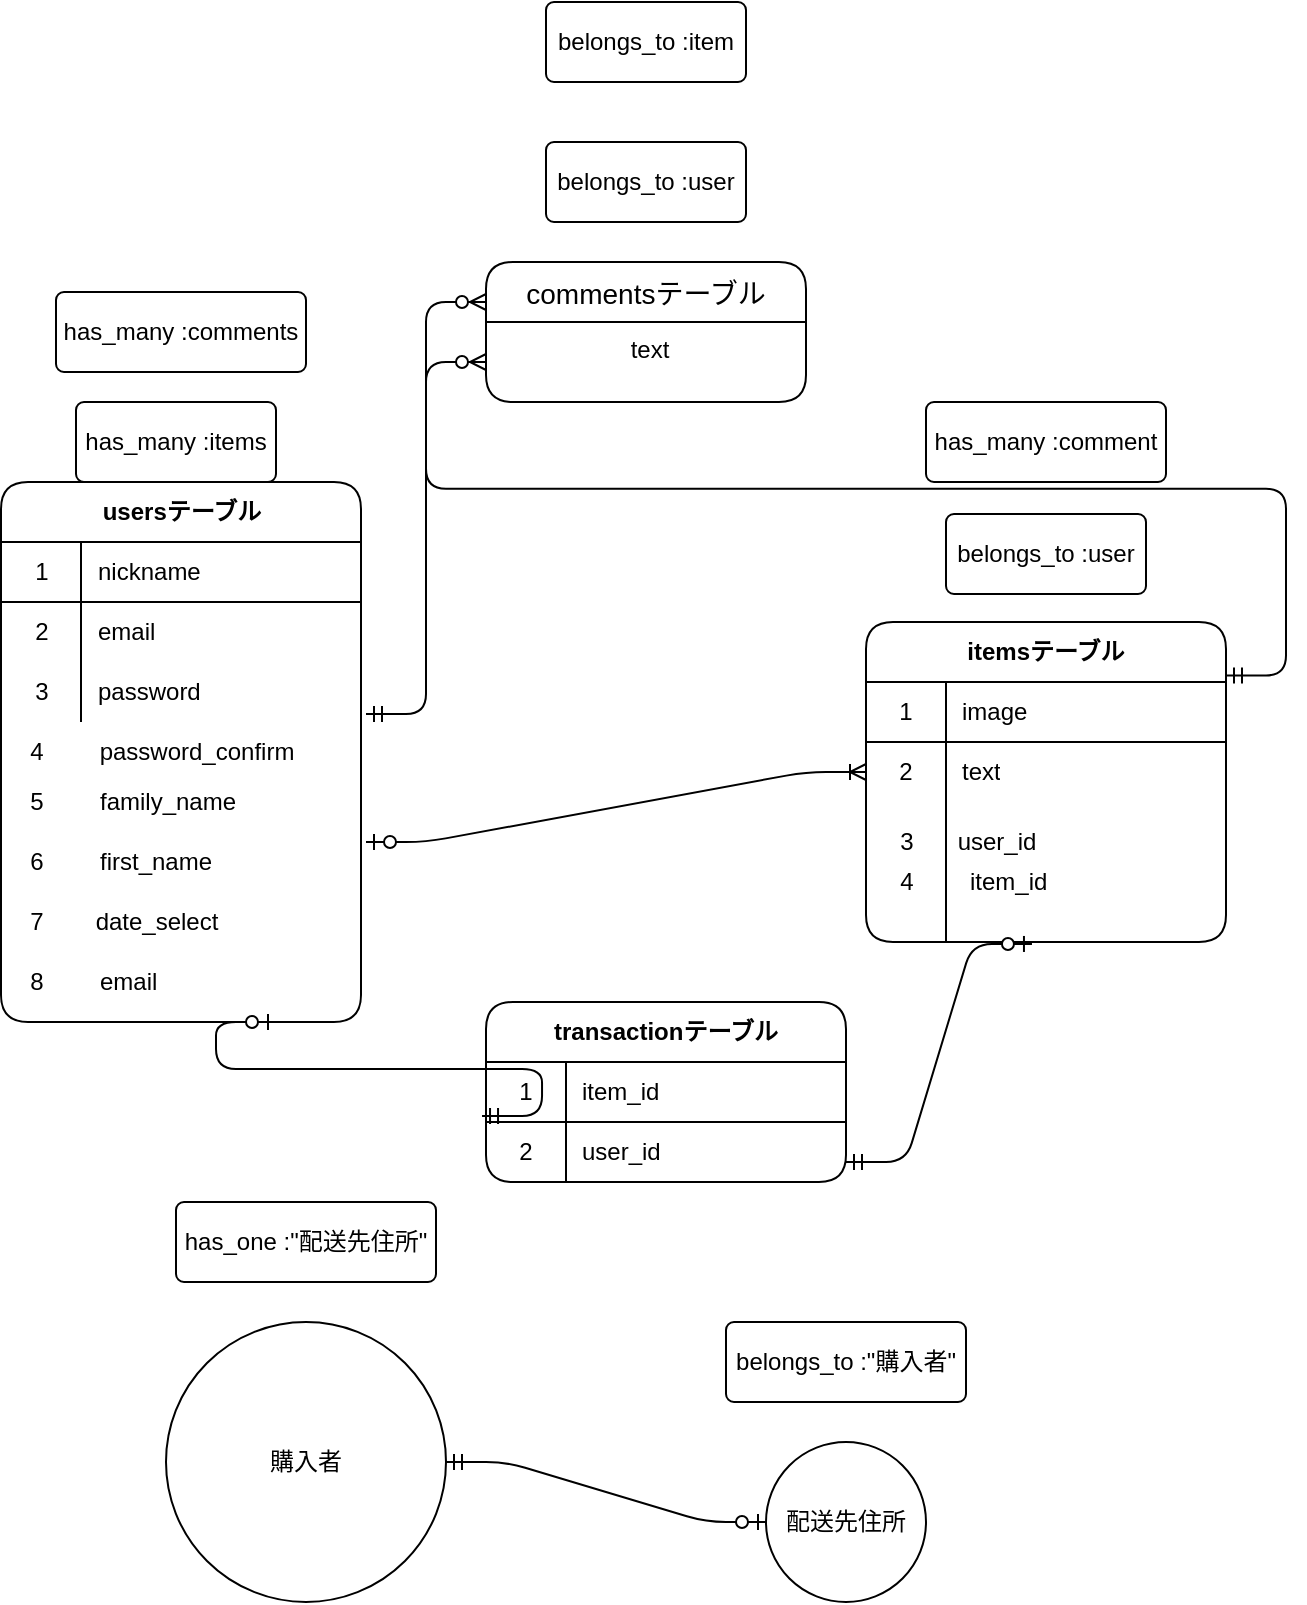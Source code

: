 <mxfile version="13.6.2" type="github">
  <diagram id="EXuSt0eIJOZb07wyCPlU" name="Entity">
    <mxGraphModel dx="946" dy="1710" grid="1" gridSize="10" guides="1" tooltips="1" connect="1" arrows="1" fold="1" page="1" pageScale="1" pageWidth="827" pageHeight="1169" math="0" shadow="0">
      <root>
        <mxCell id="vyM4Rfi-raGuhww6wqTi-0" />
        <mxCell id="vyM4Rfi-raGuhww6wqTi-1" parent="vyM4Rfi-raGuhww6wqTi-0" />
        <mxCell id="Rs22c14OHMngR-X3mQZx-34" value="購入者" style="ellipse;whiteSpace=wrap;html=1;aspect=fixed;" parent="vyM4Rfi-raGuhww6wqTi-1" vertex="1">
          <mxGeometry x="100" y="-180" width="140" height="140" as="geometry" />
        </mxCell>
        <mxCell id="Rs22c14OHMngR-X3mQZx-35" value="配送先住所" style="ellipse;whiteSpace=wrap;html=1;aspect=fixed;" parent="vyM4Rfi-raGuhww6wqTi-1" vertex="1">
          <mxGeometry x="400" y="-120" width="80" height="80" as="geometry" />
        </mxCell>
        <mxCell id="Rs22c14OHMngR-X3mQZx-38" value="" style="edgeStyle=entityRelationEdgeStyle;fontSize=12;html=1;endArrow=ERoneToMany;startArrow=ERzeroToOne;entryX=0;entryY=0.5;entryDx=0;entryDy=0;" parent="vyM4Rfi-raGuhww6wqTi-1" target="Rs22c14OHMngR-X3mQZx-24" edge="1">
          <mxGeometry width="100" height="100" relative="1" as="geometry">
            <mxPoint x="200" y="-420" as="sourcePoint" />
            <mxPoint x="300" y="-520" as="targetPoint" />
          </mxGeometry>
        </mxCell>
        <mxCell id="Rs22c14OHMngR-X3mQZx-39" value="" style="edgeStyle=entityRelationEdgeStyle;fontSize=12;html=1;endArrow=ERzeroToOne;startArrow=ERmandOne;entryX=0;entryY=0.5;entryDx=0;entryDy=0;exitX=1;exitY=0.5;exitDx=0;exitDy=0;" parent="vyM4Rfi-raGuhww6wqTi-1" target="Rs22c14OHMngR-X3mQZx-35" edge="1" source="Rs22c14OHMngR-X3mQZx-34">
          <mxGeometry width="100" height="100" relative="1" as="geometry">
            <mxPoint x="310" y="-170" as="sourcePoint" />
            <mxPoint x="446" y="-172" as="targetPoint" />
          </mxGeometry>
        </mxCell>
        <mxCell id="Rs22c14OHMngR-X3mQZx-40" value="has_one :&quot;配送先住所&quot;" style="rounded=1;arcSize=10;whiteSpace=wrap;html=1;align=center;gradientColor=#ffffff;" parent="vyM4Rfi-raGuhww6wqTi-1" vertex="1">
          <mxGeometry x="105" y="-240" width="130" height="40" as="geometry" />
        </mxCell>
        <mxCell id="Rs22c14OHMngR-X3mQZx-42" value="belongs_to :&quot;購入者&quot;" style="rounded=1;arcSize=10;whiteSpace=wrap;html=1;align=center;gradientColor=#ffffff;" parent="vyM4Rfi-raGuhww6wqTi-1" vertex="1">
          <mxGeometry x="380" y="-180" width="120" height="40" as="geometry" />
        </mxCell>
        <mxCell id="dOfYxmZrQ3oRxH4yglgs-0" value="has_many :items" style="rounded=1;arcSize=10;whiteSpace=wrap;html=1;align=center;labelBackgroundColor=#ffffff;strokeWidth=1;fillColor=none;gradientColor=#ffffff;" parent="vyM4Rfi-raGuhww6wqTi-1" vertex="1">
          <mxGeometry x="55" y="-640" width="100" height="40" as="geometry" />
        </mxCell>
        <mxCell id="dOfYxmZrQ3oRxH4yglgs-1" value="belongs_to :user" style="rounded=1;arcSize=10;whiteSpace=wrap;html=1;align=center;labelBackgroundColor=#ffffff;strokeWidth=1;fillColor=none;gradientColor=#ffffff;" parent="vyM4Rfi-raGuhww6wqTi-1" vertex="1">
          <mxGeometry x="490" y="-584" width="100" height="40" as="geometry" />
        </mxCell>
        <mxCell id="dOfYxmZrQ3oRxH4yglgs-2" value="password_confirm" style="text;html=1;align=center;verticalAlign=middle;resizable=0;points=[];autosize=1;" parent="vyM4Rfi-raGuhww6wqTi-1" vertex="1">
          <mxGeometry x="60" y="-475" width="110" height="20" as="geometry" />
        </mxCell>
        <mxCell id="dOfYxmZrQ3oRxH4yglgs-3" value="family_name" style="text;html=1;align=left;verticalAlign=middle;resizable=0;points=[];autosize=1;" parent="vyM4Rfi-raGuhww6wqTi-1" vertex="1">
          <mxGeometry x="65" y="-450" width="80" height="20" as="geometry" />
        </mxCell>
        <mxCell id="dOfYxmZrQ3oRxH4yglgs-5" value="4" style="text;html=1;align=center;verticalAlign=middle;resizable=0;points=[];autosize=1;" parent="vyM4Rfi-raGuhww6wqTi-1" vertex="1">
          <mxGeometry x="25" y="-475" width="20" height="20" as="geometry" />
        </mxCell>
        <mxCell id="dOfYxmZrQ3oRxH4yglgs-6" value="5" style="text;html=1;align=center;verticalAlign=middle;resizable=0;points=[];autosize=1;" parent="vyM4Rfi-raGuhww6wqTi-1" vertex="1">
          <mxGeometry x="25" y="-450" width="20" height="20" as="geometry" />
        </mxCell>
        <mxCell id="0TwCK8Du5CmbE8H3uAyt-26" value="commentsテーブル" style="swimlane;childLayout=stackLayout;horizontal=1;startSize=30;horizontalStack=0;rounded=1;fontSize=14;fontStyle=0;strokeWidth=1;resizeParent=0;resizeLast=1;shadow=0;dashed=0;align=center;labelBackgroundColor=#ffffff;fillColor=none;gradientColor=#ffffff;swimlaneLine=1;" parent="vyM4Rfi-raGuhww6wqTi-1" vertex="1">
          <mxGeometry x="260" y="-710" width="160" height="70" as="geometry" />
        </mxCell>
        <mxCell id="0TwCK8Du5CmbE8H3uAyt-27" value="text&#xa;" style="align=center;strokeColor=none;fillColor=none;spacingLeft=4;fontSize=12;verticalAlign=top;resizable=0;rotatable=0;part=1;" parent="0TwCK8Du5CmbE8H3uAyt-26" vertex="1">
          <mxGeometry y="30" width="160" height="40" as="geometry" />
        </mxCell>
        <mxCell id="0TwCK8Du5CmbE8H3uAyt-28" value="" style="edgeStyle=entityRelationEdgeStyle;fontSize=12;html=1;endArrow=ERzeroToMany;startArrow=ERmandOne;entryX=0;entryY=0.5;entryDx=0;entryDy=0;" parent="vyM4Rfi-raGuhww6wqTi-1" target="0TwCK8Du5CmbE8H3uAyt-27" edge="1">
          <mxGeometry width="100" height="100" relative="1" as="geometry">
            <mxPoint x="200" y="-484" as="sourcePoint" />
            <mxPoint x="300" y="-584" as="targetPoint" />
          </mxGeometry>
        </mxCell>
        <mxCell id="0TwCK8Du5CmbE8H3uAyt-31" value="" style="edgeStyle=entityRelationEdgeStyle;fontSize=12;html=1;endArrow=ERzeroToMany;startArrow=ERmandOne;exitX=1;exitY=0.167;exitDx=0;exitDy=0;exitPerimeter=0;" parent="vyM4Rfi-raGuhww6wqTi-1" source="Rs22c14OHMngR-X3mQZx-20" edge="1">
          <mxGeometry width="100" height="100" relative="1" as="geometry">
            <mxPoint x="214" y="-340" as="sourcePoint" />
            <mxPoint x="260" y="-690" as="targetPoint" />
          </mxGeometry>
        </mxCell>
        <mxCell id="0TwCK8Du5CmbE8H3uAyt-33" value="has_many :comments" style="rounded=1;arcSize=10;whiteSpace=wrap;html=1;align=center;labelBackgroundColor=#ffffff;strokeWidth=1;fillColor=none;gradientColor=#ffffff;" parent="vyM4Rfi-raGuhww6wqTi-1" vertex="1">
          <mxGeometry x="45" y="-695" width="125" height="40" as="geometry" />
        </mxCell>
        <mxCell id="0TwCK8Du5CmbE8H3uAyt-34" value="has_many :comment" style="rounded=1;arcSize=10;whiteSpace=wrap;html=1;align=center;labelBackgroundColor=#ffffff;strokeWidth=1;fillColor=none;gradientColor=#ffffff;" parent="vyM4Rfi-raGuhww6wqTi-1" vertex="1">
          <mxGeometry x="480" y="-640" width="120" height="40" as="geometry" />
        </mxCell>
        <mxCell id="0TwCK8Du5CmbE8H3uAyt-35" value="belongs_to :user" style="rounded=1;arcSize=10;whiteSpace=wrap;html=1;align=center;labelBackgroundColor=#ffffff;strokeWidth=1;fillColor=none;gradientColor=#ffffff;" parent="vyM4Rfi-raGuhww6wqTi-1" vertex="1">
          <mxGeometry x="290" y="-770" width="100" height="40" as="geometry" />
        </mxCell>
        <mxCell id="0TwCK8Du5CmbE8H3uAyt-36" value="belongs_to :item" style="rounded=1;arcSize=10;whiteSpace=wrap;html=1;align=center;labelBackgroundColor=#ffffff;strokeWidth=1;fillColor=none;gradientColor=#ffffff;" parent="vyM4Rfi-raGuhww6wqTi-1" vertex="1">
          <mxGeometry x="290" y="-840" width="100" height="40" as="geometry" />
        </mxCell>
        <mxCell id="_ZwYRulM1gH0bRyeDX4l-0" value="4&lt;br&gt;" style="text;html=1;align=center;verticalAlign=middle;resizable=0;points=[];autosize=1;" vertex="1" parent="vyM4Rfi-raGuhww6wqTi-1">
          <mxGeometry x="460" y="-410" width="20" height="20" as="geometry" />
        </mxCell>
        <mxCell id="_ZwYRulM1gH0bRyeDX4l-1" value="&lt;div&gt;&lt;span&gt;item_id&lt;/span&gt;&lt;br&gt;&lt;/div&gt;" style="text;html=1;align=left;verticalAlign=middle;resizable=0;points=[];autosize=1;" vertex="1" parent="vyM4Rfi-raGuhww6wqTi-1">
          <mxGeometry x="500" y="-410" width="50" height="20" as="geometry" />
        </mxCell>
        <mxCell id="_ZwYRulM1gH0bRyeDX4l-3" value="first_name" style="text;html=1;align=left;verticalAlign=middle;resizable=0;points=[];autosize=1;" vertex="1" parent="vyM4Rfi-raGuhww6wqTi-1">
          <mxGeometry x="65" y="-420" width="70" height="20" as="geometry" />
        </mxCell>
        <mxCell id="Rs22c14OHMngR-X3mQZx-0" value="usersテーブル" style="shape=table;html=1;whiteSpace=wrap;startSize=30;container=1;collapsible=0;childLayout=tableLayout;fixedRows=1;rowLines=0;fontStyle=1;align=center;rounded=1;labelBackgroundColor=#ffffff;labelBorderColor=none;" parent="vyM4Rfi-raGuhww6wqTi-1" vertex="1">
          <mxGeometry x="17.5" y="-600" width="180" height="270" as="geometry" />
        </mxCell>
        <mxCell id="Rs22c14OHMngR-X3mQZx-1" value="" style="shape=partialRectangle;html=1;whiteSpace=wrap;collapsible=0;dropTarget=0;pointerEvents=0;fillColor=none;top=0;left=0;bottom=1;right=0;points=[[0,0.5],[1,0.5]];portConstraint=eastwest;" parent="Rs22c14OHMngR-X3mQZx-0" vertex="1">
          <mxGeometry y="30" width="180" height="30" as="geometry" />
        </mxCell>
        <mxCell id="Rs22c14OHMngR-X3mQZx-2" value="1" style="shape=partialRectangle;html=1;whiteSpace=wrap;connectable=0;fillColor=none;top=0;left=0;bottom=0;right=0;overflow=hidden;" parent="Rs22c14OHMngR-X3mQZx-1" vertex="1">
          <mxGeometry width="40" height="30" as="geometry" />
        </mxCell>
        <mxCell id="Rs22c14OHMngR-X3mQZx-3" value="nickname" style="shape=partialRectangle;html=1;whiteSpace=wrap;connectable=0;fillColor=none;top=0;left=0;bottom=0;right=0;align=left;spacingLeft=6;overflow=hidden;" parent="Rs22c14OHMngR-X3mQZx-1" vertex="1">
          <mxGeometry x="40" width="140" height="30" as="geometry" />
        </mxCell>
        <mxCell id="Rs22c14OHMngR-X3mQZx-4" value="" style="shape=partialRectangle;html=1;whiteSpace=wrap;collapsible=0;dropTarget=0;pointerEvents=0;fillColor=none;top=0;left=0;bottom=0;right=0;points=[[0,0.5],[1,0.5]];portConstraint=eastwest;" parent="Rs22c14OHMngR-X3mQZx-0" vertex="1">
          <mxGeometry y="60" width="180" height="30" as="geometry" />
        </mxCell>
        <mxCell id="Rs22c14OHMngR-X3mQZx-5" value="2" style="shape=partialRectangle;html=1;whiteSpace=wrap;connectable=0;fillColor=none;top=0;left=0;bottom=0;right=0;overflow=hidden;" parent="Rs22c14OHMngR-X3mQZx-4" vertex="1">
          <mxGeometry width="40" height="30" as="geometry" />
        </mxCell>
        <mxCell id="Rs22c14OHMngR-X3mQZx-6" value="email" style="shape=partialRectangle;html=1;whiteSpace=wrap;connectable=0;fillColor=none;top=0;left=0;bottom=0;right=0;align=left;spacingLeft=6;overflow=hidden;horizontal=1;verticalAlign=middle;strokeWidth=1;" parent="Rs22c14OHMngR-X3mQZx-4" vertex="1">
          <mxGeometry x="40" width="140" height="30" as="geometry" />
        </mxCell>
        <mxCell id="Rs22c14OHMngR-X3mQZx-7" value="" style="shape=partialRectangle;html=1;whiteSpace=wrap;collapsible=0;dropTarget=0;pointerEvents=0;fillColor=none;top=0;left=0;bottom=0;right=0;points=[[0,0.5],[1,0.5]];portConstraint=eastwest;" parent="Rs22c14OHMngR-X3mQZx-0" vertex="1">
          <mxGeometry y="90" width="180" height="30" as="geometry" />
        </mxCell>
        <mxCell id="Rs22c14OHMngR-X3mQZx-8" value="3" style="shape=partialRectangle;html=1;whiteSpace=wrap;connectable=0;fillColor=none;top=0;left=0;bottom=0;right=0;overflow=hidden;" parent="Rs22c14OHMngR-X3mQZx-7" vertex="1">
          <mxGeometry width="40" height="30" as="geometry" />
        </mxCell>
        <mxCell id="Rs22c14OHMngR-X3mQZx-9" value="password" style="shape=partialRectangle;html=1;whiteSpace=wrap;connectable=0;top=0;left=0;bottom=0;right=0;align=left;spacingLeft=6;overflow=hidden;fillColor=none;fontStyle=0" parent="Rs22c14OHMngR-X3mQZx-7" vertex="1">
          <mxGeometry x="40" width="140" height="30" as="geometry" />
        </mxCell>
        <mxCell id="_ZwYRulM1gH0bRyeDX4l-5" value="6" style="text;html=1;align=center;verticalAlign=middle;resizable=0;points=[];autosize=1;" vertex="1" parent="vyM4Rfi-raGuhww6wqTi-1">
          <mxGeometry x="25" y="-420" width="20" height="20" as="geometry" />
        </mxCell>
        <mxCell id="_ZwYRulM1gH0bRyeDX4l-6" value="date_select" style="text;html=1;align=center;verticalAlign=middle;resizable=0;points=[];autosize=1;" vertex="1" parent="vyM4Rfi-raGuhww6wqTi-1">
          <mxGeometry x="55" y="-390" width="80" height="20" as="geometry" />
        </mxCell>
        <mxCell id="_ZwYRulM1gH0bRyeDX4l-7" value="email" style="text;html=1;align=left;verticalAlign=middle;resizable=0;points=[];autosize=1;" vertex="1" parent="vyM4Rfi-raGuhww6wqTi-1">
          <mxGeometry x="65" y="-360" width="40" height="20" as="geometry" />
        </mxCell>
        <mxCell id="_ZwYRulM1gH0bRyeDX4l-8" value="7" style="text;html=1;align=center;verticalAlign=middle;resizable=0;points=[];autosize=1;" vertex="1" parent="vyM4Rfi-raGuhww6wqTi-1">
          <mxGeometry x="25" y="-390" width="20" height="20" as="geometry" />
        </mxCell>
        <mxCell id="_ZwYRulM1gH0bRyeDX4l-9" value="8" style="text;html=1;align=center;verticalAlign=middle;resizable=0;points=[];autosize=1;" vertex="1" parent="vyM4Rfi-raGuhww6wqTi-1">
          <mxGeometry x="25" y="-360" width="20" height="20" as="geometry" />
        </mxCell>
        <mxCell id="_ZwYRulM1gH0bRyeDX4l-11" value="3" style="text;html=1;align=center;verticalAlign=middle;resizable=0;points=[];autosize=1;" vertex="1" parent="vyM4Rfi-raGuhww6wqTi-1">
          <mxGeometry x="460" y="-430" width="20" height="20" as="geometry" />
        </mxCell>
        <mxCell id="_ZwYRulM1gH0bRyeDX4l-12" value="user_id" style="text;html=1;align=center;verticalAlign=middle;resizable=0;points=[];autosize=1;" vertex="1" parent="vyM4Rfi-raGuhww6wqTi-1">
          <mxGeometry x="490" y="-430" width="50" height="20" as="geometry" />
        </mxCell>
        <mxCell id="Rs22c14OHMngR-X3mQZx-20" value="itemsテーブル" style="shape=table;html=1;whiteSpace=wrap;startSize=30;container=1;collapsible=0;childLayout=tableLayout;fixedRows=1;rowLines=0;fontStyle=1;align=center;rounded=1;" parent="vyM4Rfi-raGuhww6wqTi-1" vertex="1">
          <mxGeometry x="450" y="-530" width="180" height="160" as="geometry" />
        </mxCell>
        <mxCell id="Rs22c14OHMngR-X3mQZx-21" value="" style="shape=partialRectangle;html=1;whiteSpace=wrap;collapsible=0;dropTarget=0;pointerEvents=0;fillColor=none;top=0;left=0;bottom=1;right=0;points=[[0,0.5],[1,0.5]];portConstraint=eastwest;" parent="Rs22c14OHMngR-X3mQZx-20" vertex="1">
          <mxGeometry y="30" width="180" height="30" as="geometry" />
        </mxCell>
        <mxCell id="Rs22c14OHMngR-X3mQZx-22" value="1" style="shape=partialRectangle;html=1;whiteSpace=wrap;connectable=0;fillColor=none;top=0;left=0;bottom=0;right=0;overflow=hidden;" parent="Rs22c14OHMngR-X3mQZx-21" vertex="1">
          <mxGeometry width="40" height="30" as="geometry" />
        </mxCell>
        <mxCell id="Rs22c14OHMngR-X3mQZx-23" value="image" style="shape=partialRectangle;html=1;whiteSpace=wrap;connectable=0;fillColor=none;top=0;left=0;bottom=0;right=0;align=left;spacingLeft=6;overflow=hidden;" parent="Rs22c14OHMngR-X3mQZx-21" vertex="1">
          <mxGeometry x="40" width="140" height="30" as="geometry" />
        </mxCell>
        <mxCell id="Rs22c14OHMngR-X3mQZx-24" value="" style="shape=partialRectangle;html=1;whiteSpace=wrap;collapsible=0;dropTarget=0;pointerEvents=0;fillColor=none;top=0;left=0;bottom=0;right=0;points=[[0,0.5],[1,0.5]];portConstraint=eastwest;" parent="Rs22c14OHMngR-X3mQZx-20" vertex="1">
          <mxGeometry y="60" width="180" height="30" as="geometry" />
        </mxCell>
        <mxCell id="Rs22c14OHMngR-X3mQZx-25" value="2" style="shape=partialRectangle;html=1;whiteSpace=wrap;connectable=0;fillColor=none;top=0;left=0;bottom=0;right=0;overflow=hidden;" parent="Rs22c14OHMngR-X3mQZx-24" vertex="1">
          <mxGeometry width="40" height="30" as="geometry" />
        </mxCell>
        <mxCell id="Rs22c14OHMngR-X3mQZx-26" value="text" style="shape=partialRectangle;html=1;whiteSpace=wrap;connectable=0;fillColor=none;top=0;left=0;bottom=0;right=0;align=left;spacingLeft=6;overflow=hidden;" parent="Rs22c14OHMngR-X3mQZx-24" vertex="1">
          <mxGeometry x="40" width="140" height="30" as="geometry" />
        </mxCell>
        <mxCell id="Rs22c14OHMngR-X3mQZx-27" value="" style="shape=partialRectangle;html=1;whiteSpace=wrap;collapsible=0;dropTarget=0;pointerEvents=0;fillColor=none;top=0;left=0;bottom=0;right=0;points=[[0,0.5],[1,0.5]];portConstraint=eastwest;" parent="Rs22c14OHMngR-X3mQZx-20" vertex="1">
          <mxGeometry y="90" width="180" height="70" as="geometry" />
        </mxCell>
        <mxCell id="Rs22c14OHMngR-X3mQZx-28" value="" style="shape=partialRectangle;html=1;whiteSpace=wrap;connectable=0;fillColor=none;top=0;left=0;bottom=0;right=0;overflow=hidden;" parent="Rs22c14OHMngR-X3mQZx-27" vertex="1">
          <mxGeometry width="40" height="70" as="geometry" />
        </mxCell>
        <mxCell id="Rs22c14OHMngR-X3mQZx-29" value="" style="shape=partialRectangle;html=1;whiteSpace=wrap;connectable=0;fillColor=none;top=0;left=0;bottom=0;right=0;align=left;spacingLeft=6;overflow=hidden;strokeColor=none;" parent="Rs22c14OHMngR-X3mQZx-27" vertex="1">
          <mxGeometry x="40" width="140" height="70" as="geometry" />
        </mxCell>
        <mxCell id="_ZwYRulM1gH0bRyeDX4l-13" value="transactionテーブル" style="shape=table;html=1;whiteSpace=wrap;startSize=30;container=1;collapsible=0;childLayout=tableLayout;fixedRows=1;rowLines=0;fontStyle=1;align=center;rounded=1;" vertex="1" parent="vyM4Rfi-raGuhww6wqTi-1">
          <mxGeometry x="260" y="-340" width="180" height="90" as="geometry" />
        </mxCell>
        <mxCell id="_ZwYRulM1gH0bRyeDX4l-14" value="" style="shape=partialRectangle;html=1;whiteSpace=wrap;collapsible=0;dropTarget=0;pointerEvents=0;fillColor=none;top=0;left=0;bottom=1;right=0;points=[[0,0.5],[1,0.5]];portConstraint=eastwest;" vertex="1" parent="_ZwYRulM1gH0bRyeDX4l-13">
          <mxGeometry y="30" width="180" height="30" as="geometry" />
        </mxCell>
        <mxCell id="_ZwYRulM1gH0bRyeDX4l-15" value="1" style="shape=partialRectangle;html=1;whiteSpace=wrap;connectable=0;fillColor=none;top=0;left=0;bottom=0;right=0;overflow=hidden;" vertex="1" parent="_ZwYRulM1gH0bRyeDX4l-14">
          <mxGeometry width="40" height="30" as="geometry" />
        </mxCell>
        <mxCell id="_ZwYRulM1gH0bRyeDX4l-16" value="item_id" style="shape=partialRectangle;html=1;whiteSpace=wrap;connectable=0;fillColor=none;top=0;left=0;bottom=0;right=0;align=left;spacingLeft=6;overflow=hidden;" vertex="1" parent="_ZwYRulM1gH0bRyeDX4l-14">
          <mxGeometry x="40" width="140" height="30" as="geometry" />
        </mxCell>
        <mxCell id="_ZwYRulM1gH0bRyeDX4l-17" value="" style="shape=partialRectangle;html=1;whiteSpace=wrap;collapsible=0;dropTarget=0;pointerEvents=0;fillColor=none;top=0;left=0;bottom=0;right=0;points=[[0,0.5],[1,0.5]];portConstraint=eastwest;" vertex="1" parent="_ZwYRulM1gH0bRyeDX4l-13">
          <mxGeometry y="60" width="180" height="30" as="geometry" />
        </mxCell>
        <mxCell id="_ZwYRulM1gH0bRyeDX4l-18" value="2" style="shape=partialRectangle;html=1;whiteSpace=wrap;connectable=0;fillColor=none;top=0;left=0;bottom=0;right=0;overflow=hidden;" vertex="1" parent="_ZwYRulM1gH0bRyeDX4l-17">
          <mxGeometry width="40" height="30" as="geometry" />
        </mxCell>
        <mxCell id="_ZwYRulM1gH0bRyeDX4l-19" value="user_id" style="shape=partialRectangle;html=1;whiteSpace=wrap;connectable=0;fillColor=none;top=0;left=0;bottom=0;right=0;align=left;spacingLeft=6;overflow=hidden;" vertex="1" parent="_ZwYRulM1gH0bRyeDX4l-17">
          <mxGeometry x="40" width="140" height="30" as="geometry" />
        </mxCell>
        <mxCell id="_ZwYRulM1gH0bRyeDX4l-24" value="" style="edgeStyle=entityRelationEdgeStyle;fontSize=12;html=1;endArrow=ERzeroToOne;startArrow=ERmandOne;entryX=0.461;entryY=1.014;entryDx=0;entryDy=0;entryPerimeter=0;" edge="1" parent="vyM4Rfi-raGuhww6wqTi-1" target="Rs22c14OHMngR-X3mQZx-27">
          <mxGeometry width="100" height="100" relative="1" as="geometry">
            <mxPoint x="440" y="-260" as="sourcePoint" />
            <mxPoint x="540" y="-360" as="targetPoint" />
          </mxGeometry>
        </mxCell>
        <mxCell id="_ZwYRulM1gH0bRyeDX4l-25" value="" style="edgeStyle=entityRelationEdgeStyle;fontSize=12;html=1;endArrow=ERzeroToOne;startArrow=ERmandOne;exitX=-0.011;exitY=-0.1;exitDx=0;exitDy=0;exitPerimeter=0;" edge="1" parent="vyM4Rfi-raGuhww6wqTi-1" source="_ZwYRulM1gH0bRyeDX4l-17">
          <mxGeometry width="100" height="100" relative="1" as="geometry">
            <mxPoint x="55" y="-230" as="sourcePoint" />
            <mxPoint x="155" y="-330" as="targetPoint" />
          </mxGeometry>
        </mxCell>
      </root>
    </mxGraphModel>
  </diagram>
</mxfile>
